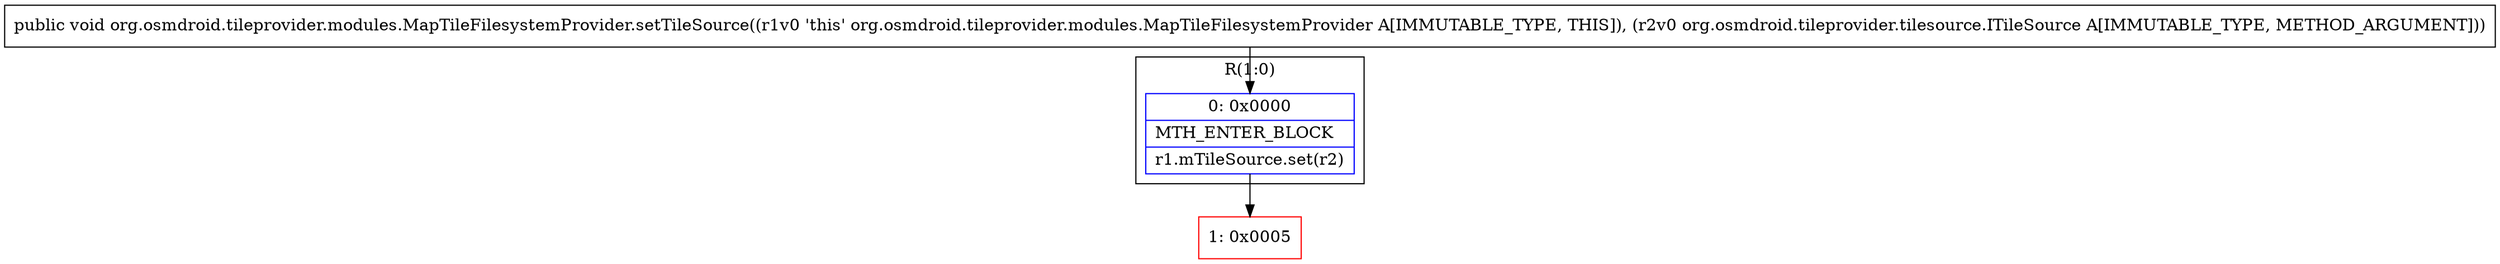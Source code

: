 digraph "CFG fororg.osmdroid.tileprovider.modules.MapTileFilesystemProvider.setTileSource(Lorg\/osmdroid\/tileprovider\/tilesource\/ITileSource;)V" {
subgraph cluster_Region_1665471662 {
label = "R(1:0)";
node [shape=record,color=blue];
Node_0 [shape=record,label="{0\:\ 0x0000|MTH_ENTER_BLOCK\l|r1.mTileSource.set(r2)\l}"];
}
Node_1 [shape=record,color=red,label="{1\:\ 0x0005}"];
MethodNode[shape=record,label="{public void org.osmdroid.tileprovider.modules.MapTileFilesystemProvider.setTileSource((r1v0 'this' org.osmdroid.tileprovider.modules.MapTileFilesystemProvider A[IMMUTABLE_TYPE, THIS]), (r2v0 org.osmdroid.tileprovider.tilesource.ITileSource A[IMMUTABLE_TYPE, METHOD_ARGUMENT])) }"];
MethodNode -> Node_0;
Node_0 -> Node_1;
}

